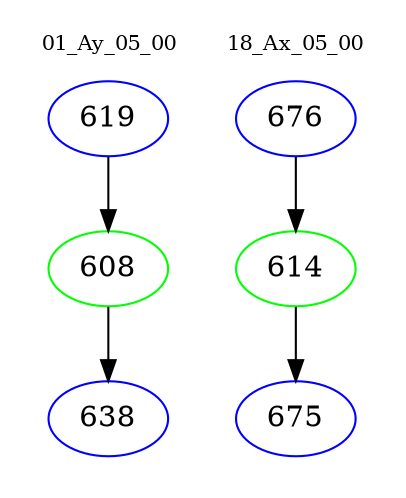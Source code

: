 digraph{
subgraph cluster_0 {
color = white
label = "01_Ay_05_00";
fontsize=10;
T0_619 [label="619", color="blue"]
T0_619 -> T0_608 [color="black"]
T0_608 [label="608", color="green"]
T0_608 -> T0_638 [color="black"]
T0_638 [label="638", color="blue"]
}
subgraph cluster_1 {
color = white
label = "18_Ax_05_00";
fontsize=10;
T1_676 [label="676", color="blue"]
T1_676 -> T1_614 [color="black"]
T1_614 [label="614", color="green"]
T1_614 -> T1_675 [color="black"]
T1_675 [label="675", color="blue"]
}
}
